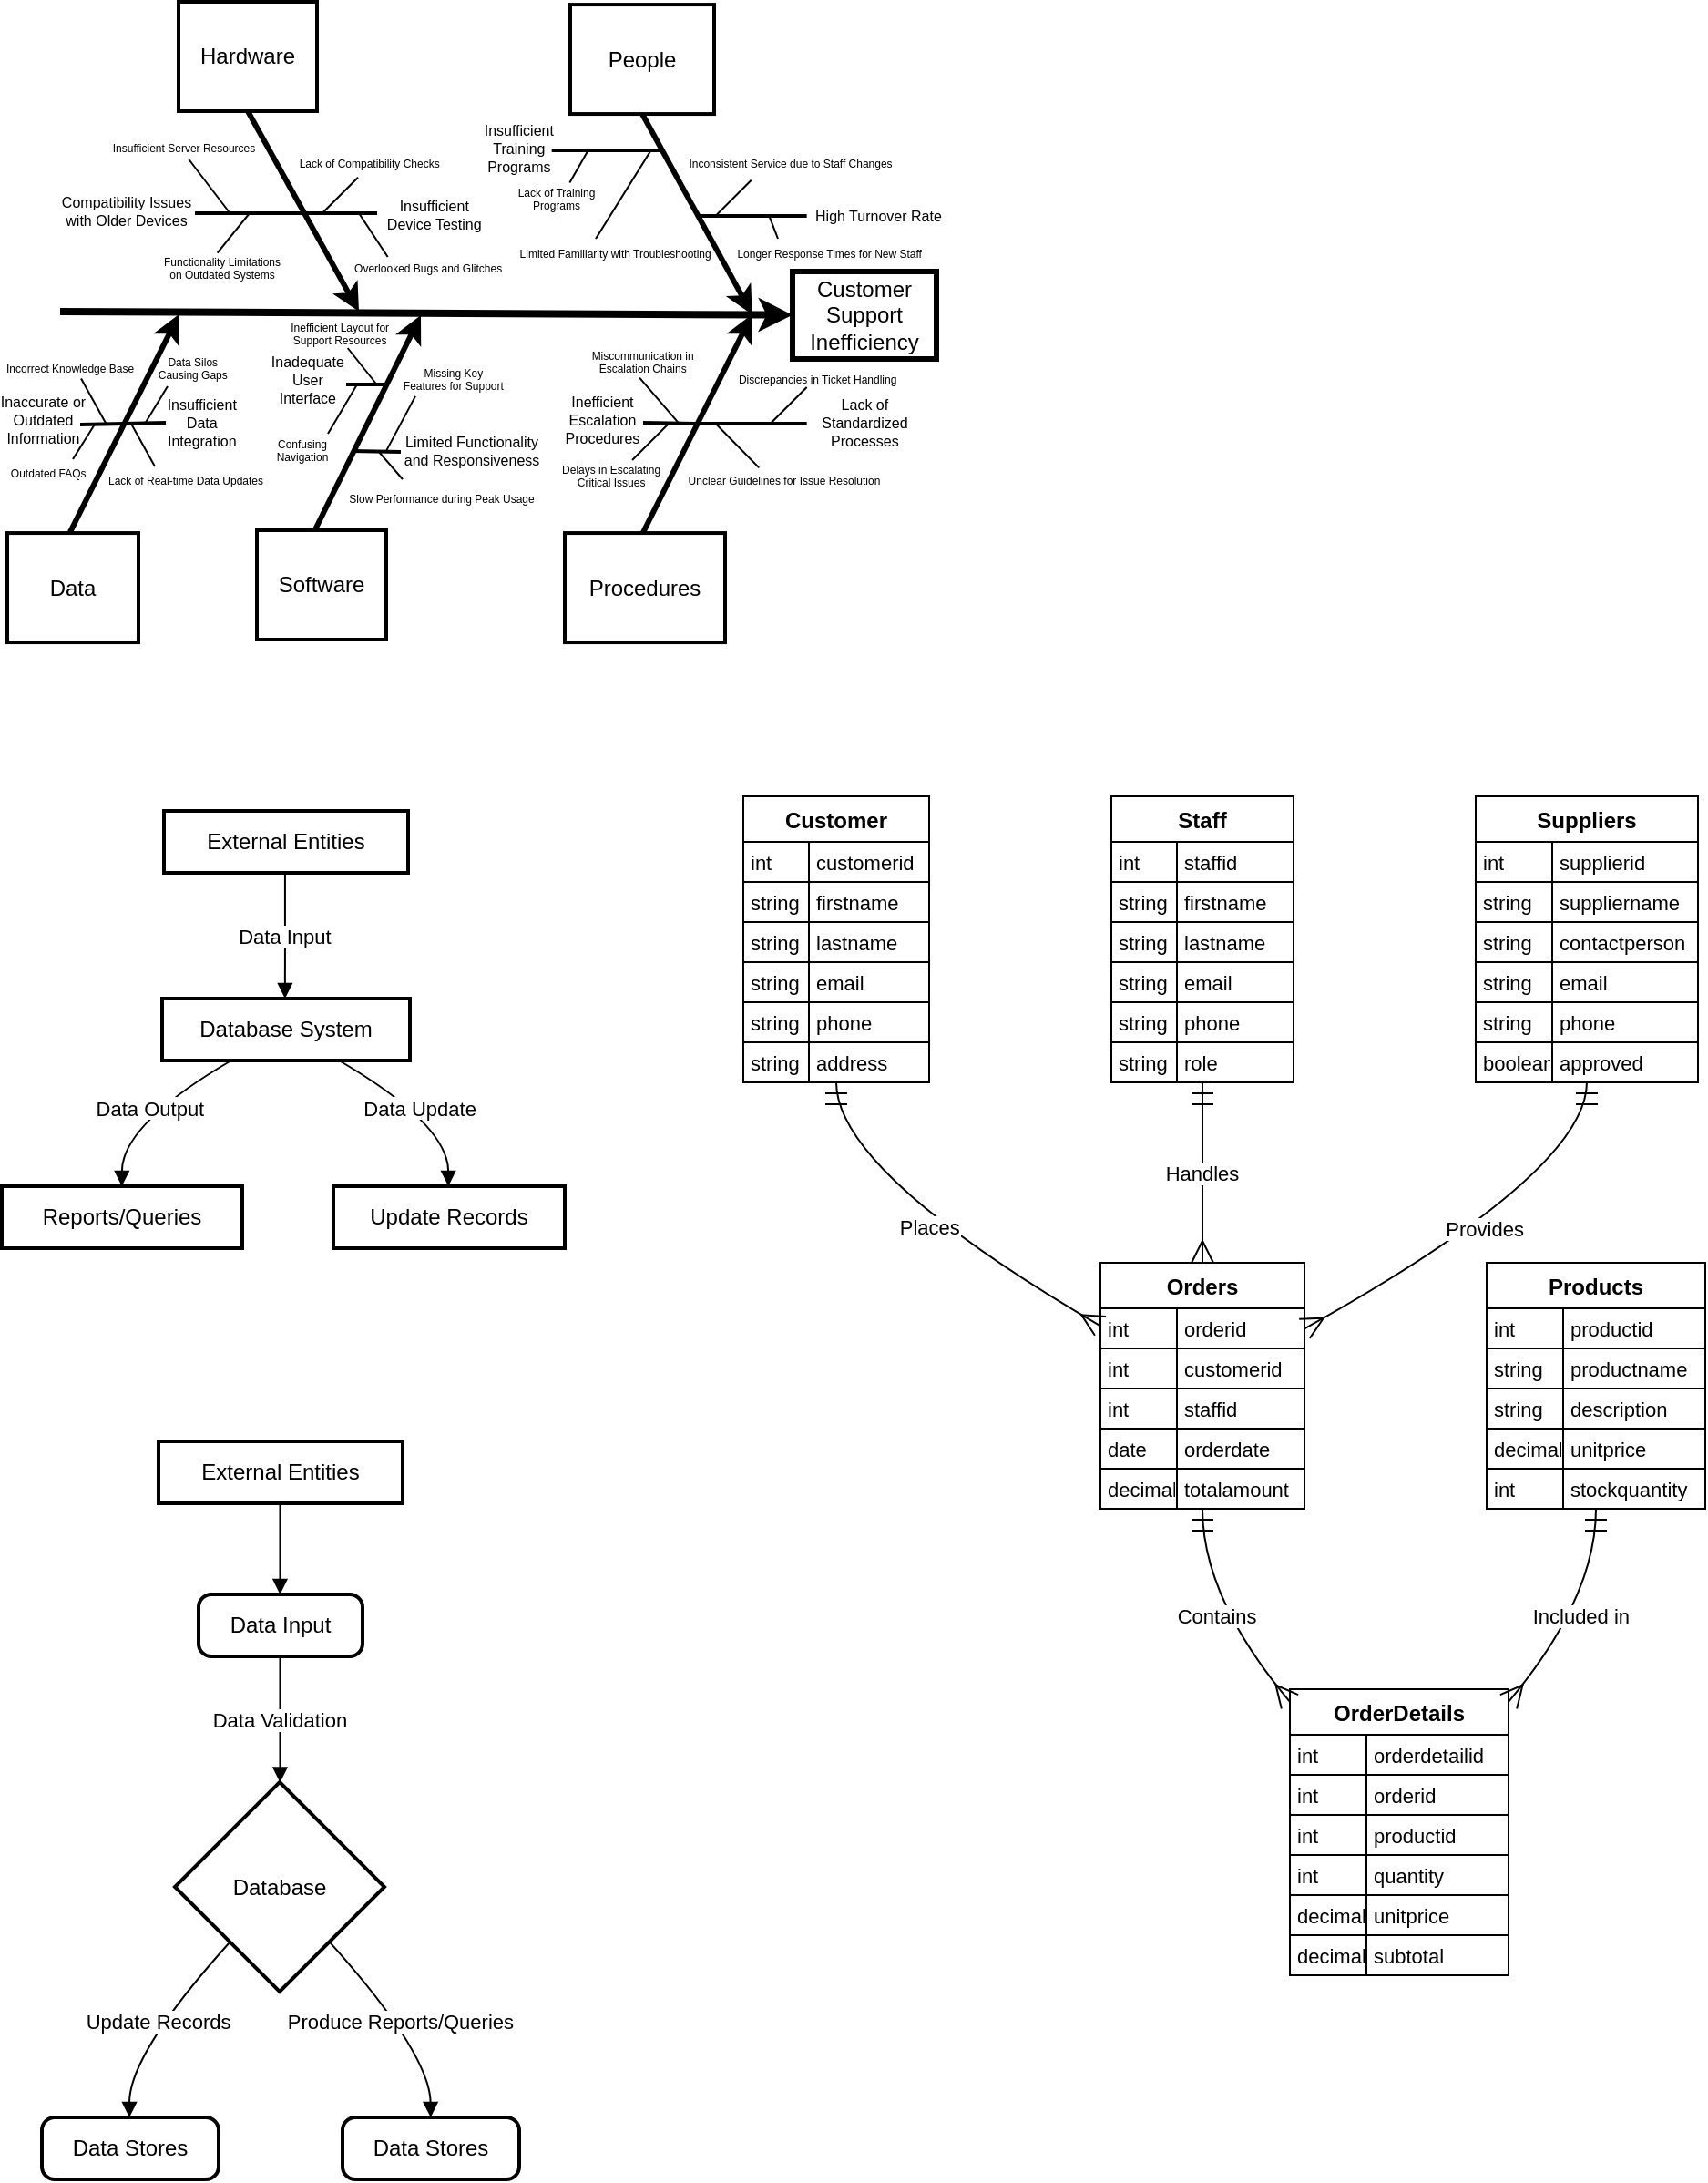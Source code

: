 <mxfile version="24.0.7" type="github">
  <diagram name="Page-1" id="4fc8d65c-f3f6-feb3-4d1c-02f59d9f9886">
    <mxGraphModel dx="787" dy="1031" grid="0" gridSize="10" guides="1" tooltips="1" connect="1" arrows="1" fold="1" page="0" pageScale="1" pageWidth="826" pageHeight="1169" background="none" math="0" shadow="0">
      <root>
        <mxCell id="0" />
        <mxCell id="1" parent="0" />
        <mxCell id="5" value="Data" style="whiteSpace=wrap;strokeWidth=2" parent="1" vertex="1">
          <mxGeometry x="187" y="401.53" width="72" height="60" as="geometry" />
        </mxCell>
        <mxCell id="8" value="Customer&#xa;Support&#xa;Inefficiency" style="whiteSpace=wrap;strokeWidth=3" parent="1" vertex="1">
          <mxGeometry x="618" y="258" width="79" height="48" as="geometry" />
        </mxCell>
        <mxCell id="9" value="" style="edgeStyle=none;strokeWidth=4" parent="1" target="8" edge="1">
          <mxGeometry width="100" height="100" relative="1" as="geometry">
            <mxPoint x="216" y="280" as="sourcePoint" />
            <mxPoint x="240" y="230" as="targetPoint" />
          </mxGeometry>
        </mxCell>
        <mxCell id="15" value="" style="edgeStyle=none;exitX=0.5;exitY=0;strokeWidth=3" parent="1" edge="1">
          <mxGeometry width="100" height="100" relative="1" as="geometry">
            <mxPoint x="221.228" y="401.53" as="sourcePoint" />
            <mxPoint x="281.228" y="281.53" as="targetPoint" />
          </mxGeometry>
        </mxCell>
        <mxCell id="26" value="" style="edgeStyle=none;endArrow=none;strokeWidth=2;" parent="1" edge="1">
          <mxGeometry width="100" height="100" relative="1" as="geometry">
            <mxPoint x="227" y="342" as="sourcePoint" />
            <mxPoint x="251.228" y="341.53" as="targetPoint" />
          </mxGeometry>
        </mxCell>
        <mxCell id="36" value="" style="edgeStyle=none;endArrow=none;strokeWidth=2;" parent="1" edge="1">
          <mxGeometry width="100" height="100" relative="1" as="geometry">
            <mxPoint x="251.228" y="341.53" as="sourcePoint" />
            <mxPoint x="274" y="341" as="targetPoint" />
          </mxGeometry>
        </mxCell>
        <mxCell id="48" value="" style="edgeStyle=none;endArrow=none;" parent="1" edge="1">
          <mxGeometry width="100" height="100" relative="1" as="geometry">
            <mxPoint x="263" y="340.76" as="sourcePoint" />
            <mxPoint x="275" y="321" as="targetPoint" />
          </mxGeometry>
        </mxCell>
        <mxCell id="49" value="" style="edgeStyle=none;endArrow=none;" parent="1" edge="1">
          <mxGeometry width="100" height="100" relative="1" as="geometry">
            <mxPoint x="254.998" y="341.53" as="sourcePoint" />
            <mxPoint x="268" y="365" as="targetPoint" />
          </mxGeometry>
        </mxCell>
        <mxCell id="50" value="" style="edgeStyle=none;endArrow=none;exitX=0.654;exitY=-0.039;exitDx=0;exitDy=0;exitPerimeter=0;" parent="1" edge="1">
          <mxGeometry width="100" height="100" relative="1" as="geometry">
            <mxPoint x="223.002" y="361.0" as="sourcePoint" />
            <mxPoint x="234.73" y="342.25" as="targetPoint" />
          </mxGeometry>
        </mxCell>
        <mxCell id="52" value="" style="edgeStyle=none;endArrow=none;exitX=0.581;exitY=0.971;exitDx=0;exitDy=0;exitPerimeter=0;" parent="1" source="125" edge="1">
          <mxGeometry width="100" height="100" relative="1" as="geometry">
            <mxPoint x="221.228" y="361.53" as="sourcePoint" />
            <mxPoint x="241.228" y="341.53" as="targetPoint" />
          </mxGeometry>
        </mxCell>
        <mxCell id="119" value="Inaccurate or&#xa;Outdated&#xa;Information" style="text;spacingTop=-5;fontSize=8;align=center;verticalAlign=middle;points=[]" parent="1" vertex="1">
          <mxGeometry x="188" y="332" width="37.46" height="20" as="geometry" />
        </mxCell>
        <mxCell id="125" value="Incorrect Knowledge Base" style="text;spacingTop=-5;fontSize=6;align=center;verticalAlign=middle;points=[]" parent="1" vertex="1">
          <mxGeometry x="184.77" y="311.53" width="73.54" height="5.42" as="geometry" />
        </mxCell>
        <mxCell id="128" value="Outdated FAQs" style="text;spacingTop=-5;fontSize=6;align=center;verticalAlign=middle;points=[]" parent="1" vertex="1">
          <mxGeometry x="188" y="361.53" width="43.23" height="20" as="geometry" />
        </mxCell>
        <mxCell id="134" value="Data Silos&#xa;Causing Gaps" style="text;spacingTop=-5;fontSize=6;align=center;verticalAlign=middle;points=[]" parent="1" vertex="1">
          <mxGeometry x="278" y="308.25" width="21.77" height="11.97" as="geometry" />
        </mxCell>
        <mxCell id="136" value="Lack of Real-time Data Updates" style="text;spacingTop=-5;fontSize=6;align=center;verticalAlign=middle;points=[]" parent="1" vertex="1">
          <mxGeometry x="250.0" y="366.67" width="70" height="17.5" as="geometry" />
        </mxCell>
        <mxCell id="143" value="Hardware" style="whiteSpace=wrap;strokeWidth=2" parent="1" vertex="1">
          <mxGeometry x="281" y="110" width="76" height="60" as="geometry" />
        </mxCell>
        <mxCell id="144" value="Software" style="whiteSpace=wrap;strokeWidth=2" parent="1" vertex="1">
          <mxGeometry x="324" y="400" width="71" height="60" as="geometry" />
        </mxCell>
        <mxCell id="145" value="" style="edgeStyle=none;exitX=0.5;exitY=1;strokeWidth=3" parent="1" source="143" edge="1">
          <mxGeometry width="100" height="100" relative="1" as="geometry">
            <mxPoint x="320" y="190.0" as="sourcePoint" />
            <mxPoint x="380" y="280.0" as="targetPoint" />
          </mxGeometry>
        </mxCell>
        <mxCell id="146" value="" style="edgeStyle=none;exitX=0.5;exitY=0;strokeWidth=3" parent="1" edge="1">
          <mxGeometry width="100" height="100" relative="1" as="geometry">
            <mxPoint x="355.83" y="400.0" as="sourcePoint" />
            <mxPoint x="414" y="282" as="targetPoint" />
          </mxGeometry>
        </mxCell>
        <mxCell id="148" value="" style="edgeStyle=none;endArrow=none;strokeWidth=2" parent="1" edge="1">
          <mxGeometry width="100" height="100" relative="1" as="geometry">
            <mxPoint x="290" y="226.0" as="sourcePoint" />
            <mxPoint x="350.0" y="226.0" as="targetPoint" />
          </mxGeometry>
        </mxCell>
        <mxCell id="151" value="" style="edgeStyle=none;endArrow=none;strokeWidth=2" parent="1" edge="1">
          <mxGeometry width="100" height="100" relative="1" as="geometry">
            <mxPoint x="350.0" y="226.0" as="sourcePoint" />
            <mxPoint x="390" y="226" as="targetPoint" />
          </mxGeometry>
        </mxCell>
        <mxCell id="153" value="" style="edgeStyle=none;endArrow=none;strokeWidth=2" parent="1" edge="1">
          <mxGeometry width="100" height="100" relative="1" as="geometry">
            <mxPoint x="373" y="320" as="sourcePoint" />
            <mxPoint x="395.83" y="320" as="targetPoint" />
          </mxGeometry>
        </mxCell>
        <mxCell id="157" value="" style="edgeStyle=none;endArrow=none;strokeWidth=2" parent="1" edge="1">
          <mxGeometry width="100" height="100" relative="1" as="geometry">
            <mxPoint x="376.0" y="356.53" as="sourcePoint" />
            <mxPoint x="403" y="357" as="targetPoint" />
          </mxGeometry>
        </mxCell>
        <mxCell id="163" value="" style="edgeStyle=none;endArrow=none;" parent="1" edge="1">
          <mxGeometry width="100" height="100" relative="1" as="geometry">
            <mxPoint x="359.518" y="226.37" as="sourcePoint" />
            <mxPoint x="379.518" y="206.37" as="targetPoint" />
          </mxGeometry>
        </mxCell>
        <mxCell id="164" value="" style="edgeStyle=none;endArrow=none;entryX=0.168;entryY=0.057;entryDx=0;entryDy=0;entryPerimeter=0;" parent="1" target="192" edge="1">
          <mxGeometry width="100" height="100" relative="1" as="geometry">
            <mxPoint x="380" y="226" as="sourcePoint" />
            <mxPoint x="409.518" y="206.37" as="targetPoint" />
          </mxGeometry>
        </mxCell>
        <mxCell id="165" value="" style="edgeStyle=none;endArrow=none;exitX=0.411;exitY=-0.056;exitDx=0;exitDy=0;exitPerimeter=0;" parent="1" source="185" edge="1">
          <mxGeometry width="100" height="100" relative="1" as="geometry">
            <mxPoint x="319.518" y="246.37" as="sourcePoint" />
            <mxPoint x="320" y="226" as="targetPoint" />
          </mxGeometry>
        </mxCell>
        <mxCell id="166" value="" style="edgeStyle=none;endArrow=none;" parent="1" source="182" edge="1">
          <mxGeometry width="100" height="100" relative="1" as="geometry">
            <mxPoint x="289.518" y="246.37" as="sourcePoint" />
            <mxPoint x="309.518" y="226.37" as="targetPoint" />
          </mxGeometry>
        </mxCell>
        <mxCell id="169" value="" style="edgeStyle=none;endArrow=none;" parent="1" edge="1">
          <mxGeometry width="100" height="100" relative="1" as="geometry">
            <mxPoint x="395" y="356.43" as="sourcePoint" />
            <mxPoint x="411" y="326.43" as="targetPoint" />
          </mxGeometry>
        </mxCell>
        <mxCell id="170" value="" style="edgeStyle=none;endArrow=none;" parent="1" edge="1">
          <mxGeometry width="100" height="100" relative="1" as="geometry">
            <mxPoint x="391" y="357" as="sourcePoint" />
            <mxPoint x="404" y="372" as="targetPoint" />
          </mxGeometry>
        </mxCell>
        <mxCell id="174" value="" style="edgeStyle=none;endArrow=none;" parent="1" edge="1">
          <mxGeometry width="100" height="100" relative="1" as="geometry">
            <mxPoint x="373.835" y="300" as="sourcePoint" />
            <mxPoint x="389.79" y="320" as="targetPoint" />
          </mxGeometry>
        </mxCell>
        <mxCell id="177" value="Compatibility Issues&#xa;with Older Devices" style="text;spacingTop=-5;fontSize=8;align=center;verticalAlign=middle;points=[]" parent="1" vertex="1">
          <mxGeometry x="215" y="215" width="75" height="25" as="geometry" />
        </mxCell>
        <mxCell id="179" value="Inadequate&#xa;User&#xa;Interface" style="text;spacingTop=-5;fontSize=8;align=center;verticalAlign=middle;points=[]" parent="1" vertex="1">
          <mxGeometry x="330" y="310.21" width="43.83" height="20" as="geometry" />
        </mxCell>
        <mxCell id="182" value="Insufficient Server Resources" style="text;spacingTop=-5;fontSize=6;align=center;verticalAlign=middle;points=[]" parent="1" vertex="1">
          <mxGeometry x="240" y="189.5" width="88" height="7" as="geometry" />
        </mxCell>
        <mxCell id="185" value="Functionality Limitations&#xa;on Outdated Systems" style="text;spacingTop=-5;fontSize=6;align=center;verticalAlign=middle;points=[]" parent="1" vertex="1">
          <mxGeometry x="289.996" y="248.888" width="30" height="20.0" as="geometry" />
        </mxCell>
        <mxCell id="186" value="Confusing&#xa;Navigation" style="text;spacingTop=-5;fontSize=6;align=center;verticalAlign=middle;points=[]" parent="1" vertex="1">
          <mxGeometry x="334" y="348.997" width="30" height="20.0" as="geometry" />
        </mxCell>
        <mxCell id="187" value="Inefficient Layout for&#xa;Support Resources" style="text;spacingTop=-5;fontSize=6;align=center;verticalAlign=middle;points=[]" parent="1" vertex="1">
          <mxGeometry x="354.58" y="289.86" width="30" height="10.14" as="geometry" />
        </mxCell>
        <mxCell id="191" value="Lack of Compatibility Checks" style="text;spacingTop=-5;fontSize=6;align=center;verticalAlign=middle;points=[]" parent="1" vertex="1">
          <mxGeometry x="370.838" y="191.529" width="30" height="20.0" as="geometry" />
        </mxCell>
        <mxCell id="192" value="Overlooked Bugs and Glitches" style="text;spacingTop=-5;fontSize=6;align=center;verticalAlign=middle;points=[]" parent="1" vertex="1">
          <mxGeometry x="384.58" y="248.89" width="67" height="20" as="geometry" />
        </mxCell>
        <mxCell id="194" value="Missing Key&#xa;Features for Support" style="text;spacingTop=-5;fontSize=6;align=center;verticalAlign=middle;points=[]" parent="1" vertex="1">
          <mxGeometry x="403" y="315.42" width="57.83" height="9.58" as="geometry" />
        </mxCell>
        <mxCell id="197" value="Slow Performance during Peak Usage" style="text;spacingTop=-5;fontSize=6;align=center;verticalAlign=middle;points=[]" parent="1" vertex="1">
          <mxGeometry x="398" y="374" width="55" height="22.58" as="geometry" />
        </mxCell>
        <mxCell id="199" value="Insufficient&#xa;Device Testing" style="text;spacingTop=-5;fontSize=8;align=center;verticalAlign=middle;points=[]" parent="1" vertex="1">
          <mxGeometry x="391.16" y="219.03" width="60.42" height="20.97" as="geometry" />
        </mxCell>
        <mxCell id="202" value="Limited Functionality&#xa;and Responsiveness" style="text;spacingTop=-5;fontSize=8;align=center;verticalAlign=middle;points=[]" parent="1" vertex="1">
          <mxGeometry x="427.003" y="348.992" width="30" height="20.0" as="geometry" />
        </mxCell>
        <mxCell id="204" value="People" style="whiteSpace=wrap;strokeWidth=2" parent="1" vertex="1">
          <mxGeometry x="496" y="111.53" width="79" height="60" as="geometry" />
        </mxCell>
        <mxCell id="205" value="Procedures" style="whiteSpace=wrap;strokeWidth=2" parent="1" vertex="1">
          <mxGeometry x="493" y="401.53" width="88" height="60" as="geometry" />
        </mxCell>
        <mxCell id="206" value="" style="edgeStyle=none;exitX=0.5;exitY=1;strokeWidth=3" parent="1" source="204" edge="1">
          <mxGeometry width="100" height="100" relative="1" as="geometry">
            <mxPoint x="535.833" y="191.528" as="sourcePoint" />
            <mxPoint x="595.833" y="281.528" as="targetPoint" />
          </mxGeometry>
        </mxCell>
        <mxCell id="207" value="" style="edgeStyle=none;exitX=0.5;exitY=0;strokeWidth=3" parent="1" edge="1">
          <mxGeometry width="100" height="100" relative="1" as="geometry">
            <mxPoint x="535.833" y="401.528" as="sourcePoint" />
            <mxPoint x="595.833" y="281.528" as="targetPoint" />
          </mxGeometry>
        </mxCell>
        <mxCell id="208" value="" style="edgeStyle=none;endArrow=none;strokeWidth=2" parent="1" edge="1">
          <mxGeometry width="100" height="100" relative="1" as="geometry">
            <mxPoint x="485.833" y="191.528" as="sourcePoint" />
            <mxPoint x="545.833" y="191.528" as="targetPoint" />
          </mxGeometry>
        </mxCell>
        <mxCell id="212" value="" style="edgeStyle=none;endArrow=none;strokeWidth=2" parent="1" edge="1">
          <mxGeometry width="100" height="100" relative="1" as="geometry">
            <mxPoint x="565.833" y="227.528" as="sourcePoint" />
            <mxPoint x="625.833" y="227.528" as="targetPoint" />
          </mxGeometry>
        </mxCell>
        <mxCell id="215" value="" style="edgeStyle=none;endArrow=none;strokeWidth=2" parent="1" edge="1">
          <mxGeometry width="100" height="100" relative="1" as="geometry">
            <mxPoint x="536" y="341" as="sourcePoint" />
            <mxPoint x="565.833" y="341.528" as="targetPoint" />
          </mxGeometry>
        </mxCell>
        <mxCell id="218" value="" style="edgeStyle=none;endArrow=none;strokeWidth=2" parent="1" edge="1">
          <mxGeometry width="100" height="100" relative="1" as="geometry">
            <mxPoint x="565.833" y="341.528" as="sourcePoint" />
            <mxPoint x="625.833" y="341.528" as="targetPoint" />
          </mxGeometry>
        </mxCell>
        <mxCell id="220" value="" style="edgeStyle=none;endArrow=none;" parent="1" edge="1">
          <mxGeometry width="100" height="100" relative="1" as="geometry">
            <mxPoint x="510" y="240" as="sourcePoint" />
            <mxPoint x="540" y="192" as="targetPoint" />
          </mxGeometry>
        </mxCell>
        <mxCell id="221" value="" style="edgeStyle=none;endArrow=none;exitX=0.614;exitY=-0.123;exitDx=0;exitDy=0;exitPerimeter=0;" parent="1" source="243" edge="1">
          <mxGeometry width="100" height="100" relative="1" as="geometry">
            <mxPoint x="490" y="210" as="sourcePoint" />
            <mxPoint x="505.833" y="191.528" as="targetPoint" />
          </mxGeometry>
        </mxCell>
        <mxCell id="224" value="" style="edgeStyle=none;endArrow=none;" parent="1" edge="1">
          <mxGeometry width="100" height="100" relative="1" as="geometry">
            <mxPoint x="575.351" y="227.897" as="sourcePoint" />
            <mxPoint x="595.351" y="207.897" as="targetPoint" />
          </mxGeometry>
        </mxCell>
        <mxCell id="225" value="" style="edgeStyle=none;endArrow=none;" parent="1" edge="1">
          <mxGeometry width="100" height="100" relative="1" as="geometry">
            <mxPoint x="605.351" y="227.897" as="sourcePoint" />
            <mxPoint x="610" y="240" as="targetPoint" />
          </mxGeometry>
        </mxCell>
        <mxCell id="230" value="" style="edgeStyle=none;endArrow=none;" parent="1" edge="1">
          <mxGeometry width="100" height="100" relative="1" as="geometry">
            <mxPoint x="605.833" y="341.528" as="sourcePoint" />
            <mxPoint x="625.833" y="321.528" as="targetPoint" />
          </mxGeometry>
        </mxCell>
        <mxCell id="231" value="" style="edgeStyle=none;endArrow=none;entryX=0.357;entryY=0.014;entryDx=0;entryDy=0;entryPerimeter=0;" parent="1" target="258" edge="1">
          <mxGeometry width="100" height="100" relative="1" as="geometry">
            <mxPoint x="575.833" y="341.528" as="sourcePoint" />
            <mxPoint x="590" y="360" as="targetPoint" />
          </mxGeometry>
        </mxCell>
        <mxCell id="233" value="" style="edgeStyle=none;endArrow=none;exitX=0.464;exitY=1.09;exitDx=0;exitDy=0;exitPerimeter=0;" parent="1" source="248" edge="1">
          <mxGeometry width="100" height="100" relative="1" as="geometry">
            <mxPoint x="535.833" y="361.528" as="sourcePoint" />
            <mxPoint x="555.833" y="341.528" as="targetPoint" />
          </mxGeometry>
        </mxCell>
        <mxCell id="234" value="" style="edgeStyle=none;endArrow=none;" parent="1" edge="1">
          <mxGeometry width="100" height="100" relative="1" as="geometry">
            <mxPoint x="530.003" y="361.528" as="sourcePoint" />
            <mxPoint x="550.003" y="341.528" as="targetPoint" />
          </mxGeometry>
        </mxCell>
        <mxCell id="237" value="Insufficient&#xa;Training&#xa;Programs" style="text;spacingTop=-5;fontSize=8;align=center;verticalAlign=middle;points=[]" parent="1" vertex="1">
          <mxGeometry x="450" y="174" width="35.83" height="38" as="geometry" />
        </mxCell>
        <mxCell id="241" value="Inefficient&#xa;Escalation&#xa;Procedures" style="text;spacingTop=-5;fontSize=8;align=center;verticalAlign=middle;points=[]" parent="1" vertex="1">
          <mxGeometry x="501" y="327.57" width="25.41" height="28.86" as="geometry" />
        </mxCell>
        <mxCell id="243" value="Lack of Training&#xa;Programs" style="text;spacingTop=-5;fontSize=6;align=center;verticalAlign=middle;points=[]" parent="1" vertex="1">
          <mxGeometry x="457" y="211.53" width="63" height="19" as="geometry" />
        </mxCell>
        <mxCell id="244" value="Limited Familiarity with Troubleshooting" style="text;spacingTop=-5;fontSize=6;align=center;verticalAlign=middle;points=[]" parent="1" vertex="1">
          <mxGeometry x="470.83" y="240.97" width="100" height="20" as="geometry" />
        </mxCell>
        <mxCell id="248" value="Miscommunication in&#xa;Escalation Chains" style="text;spacingTop=-5;fontSize=6;align=center;verticalAlign=middle;points=[]" parent="1" vertex="1">
          <mxGeometry x="510.83" y="305.42" width="50" height="10" as="geometry" />
        </mxCell>
        <mxCell id="249" value="Delays in Escalating&#xa;Critical Issues" style="text;spacingTop=-5;fontSize=6;align=center;verticalAlign=middle;points=[]" parent="1" vertex="1">
          <mxGeometry x="493" y="362.78" width="51.11" height="20" as="geometry" />
        </mxCell>
        <mxCell id="251" value="Inconsistent Service due to Staff Changes" style="text;spacingTop=-5;fontSize=6;align=center;verticalAlign=middle;points=[]" parent="1" vertex="1">
          <mxGeometry x="560" y="191.53" width="114" height="20" as="geometry" />
        </mxCell>
        <mxCell id="252" value="Longer Response Times for New Staff" style="text;spacingTop=-5;fontSize=6;align=center;verticalAlign=middle;points=[]" parent="1" vertex="1">
          <mxGeometry x="586.67" y="240.97" width="103.33" height="20" as="geometry" />
        </mxCell>
        <mxCell id="255" value="Discrepancies in Ticket Handling" style="text;spacingTop=-5;fontSize=6;align=center;verticalAlign=middle;points=[]" parent="1" vertex="1">
          <mxGeometry x="586.67" y="309.86" width="90.33" height="20" as="geometry" />
        </mxCell>
        <mxCell id="258" value="Unclear Guidelines for Issue Resolution" style="text;spacingTop=-5;fontSize=6;align=center;verticalAlign=middle;points=[]" parent="1" vertex="1">
          <mxGeometry x="565" y="365.42" width="97" height="20" as="geometry" />
        </mxCell>
        <mxCell id="263" value="Lack of&#xa;Standardized&#xa;Processes" style="text;spacingTop=-5;fontSize=8;align=center;verticalAlign=middle;points=[]" parent="1" vertex="1">
          <mxGeometry x="630.42" y="328.33" width="54.58" height="30.14" as="geometry" />
        </mxCell>
        <mxCell id="CZlwH5WUpdTdyu7_PjM4-264" value="High Turnover Rate" style="text;spacingTop=-5;fontSize=8;align=center;verticalAlign=middle;points=[]" parent="1" vertex="1">
          <mxGeometry x="630.42" y="220" width="69.58" height="20" as="geometry" />
        </mxCell>
        <mxCell id="av0-iAl7pBz-ef9YuzW3-263" value="" style="edgeStyle=none;endArrow=none;" parent="1" edge="1">
          <mxGeometry width="100" height="100" relative="1" as="geometry">
            <mxPoint x="363" y="347" as="sourcePoint" />
            <mxPoint x="379" y="320" as="targetPoint" />
          </mxGeometry>
        </mxCell>
        <mxCell id="2NPFegpK8UYOzbiiOl9I-267" value="Insufficient&#xa;Data&#xa;Integration" style="text;spacingTop=-5;fontSize=8;align=center;verticalAlign=middle;points=[]" vertex="1" parent="1">
          <mxGeometry x="275" y="328.9" width="37.77" height="29" as="geometry" />
        </mxCell>
        <mxCell id="2NPFegpK8UYOzbiiOl9I-268" value="External Entities" style="whiteSpace=wrap;strokeWidth=2;" vertex="1" parent="1">
          <mxGeometry x="273" y="554" width="134" height="34" as="geometry" />
        </mxCell>
        <mxCell id="2NPFegpK8UYOzbiiOl9I-269" value="Database System" style="whiteSpace=wrap;strokeWidth=2;" vertex="1" parent="1">
          <mxGeometry x="272" y="657" width="136" height="34" as="geometry" />
        </mxCell>
        <mxCell id="2NPFegpK8UYOzbiiOl9I-270" value="Reports/Queries" style="whiteSpace=wrap;strokeWidth=2;" vertex="1" parent="1">
          <mxGeometry x="184" y="760" width="132" height="34" as="geometry" />
        </mxCell>
        <mxCell id="2NPFegpK8UYOzbiiOl9I-271" value="Update Records" style="whiteSpace=wrap;strokeWidth=2;" vertex="1" parent="1">
          <mxGeometry x="366" y="760" width="127" height="34" as="geometry" />
        </mxCell>
        <mxCell id="2NPFegpK8UYOzbiiOl9I-272" value="Data Input" style="curved=1;startArrow=none;endArrow=block;exitX=0.496;exitY=1;entryX=0.496;entryY=0;rounded=0;" edge="1" parent="1" source="2NPFegpK8UYOzbiiOl9I-268" target="2NPFegpK8UYOzbiiOl9I-269">
          <mxGeometry relative="1" as="geometry">
            <Array as="points" />
          </mxGeometry>
        </mxCell>
        <mxCell id="2NPFegpK8UYOzbiiOl9I-273" value="Data Output" style="curved=1;startArrow=none;endArrow=block;exitX=0.279;exitY=1;entryX=0.499;entryY=0;rounded=0;" edge="1" parent="1" source="2NPFegpK8UYOzbiiOl9I-269" target="2NPFegpK8UYOzbiiOl9I-270">
          <mxGeometry relative="1" as="geometry">
            <Array as="points">
              <mxPoint x="250" y="726" />
            </Array>
          </mxGeometry>
        </mxCell>
        <mxCell id="2NPFegpK8UYOzbiiOl9I-274" value="Data Update" style="curved=1;startArrow=none;endArrow=block;exitX=0.714;exitY=1;entryX=0.497;entryY=0;rounded=0;" edge="1" parent="1" source="2NPFegpK8UYOzbiiOl9I-269" target="2NPFegpK8UYOzbiiOl9I-271">
          <mxGeometry relative="1" as="geometry">
            <Array as="points">
              <mxPoint x="429" y="726" />
            </Array>
          </mxGeometry>
        </mxCell>
        <mxCell id="2NPFegpK8UYOzbiiOl9I-275" value="External Entities" style="whiteSpace=wrap;strokeWidth=2;" vertex="1" parent="1">
          <mxGeometry x="270" y="900" width="134" height="34" as="geometry" />
        </mxCell>
        <mxCell id="2NPFegpK8UYOzbiiOl9I-276" value="Data Input" style="rounded=1;absoluteArcSize=1;arcSize=14;whiteSpace=wrap;strokeWidth=2;" vertex="1" parent="1">
          <mxGeometry x="292" y="984" width="90" height="34" as="geometry" />
        </mxCell>
        <mxCell id="2NPFegpK8UYOzbiiOl9I-277" value="Database" style="rhombus;strokeWidth=2;whiteSpace=wrap;" vertex="1" parent="1">
          <mxGeometry x="279" y="1087" width="115" height="115" as="geometry" />
        </mxCell>
        <mxCell id="2NPFegpK8UYOzbiiOl9I-278" value="Data Stores" style="rounded=1;absoluteArcSize=1;arcSize=14;whiteSpace=wrap;strokeWidth=2;" vertex="1" parent="1">
          <mxGeometry x="206" y="1271" width="97" height="34" as="geometry" />
        </mxCell>
        <mxCell id="2NPFegpK8UYOzbiiOl9I-279" value="Data Stores" style="rounded=1;absoluteArcSize=1;arcSize=14;whiteSpace=wrap;strokeWidth=2;" vertex="1" parent="1">
          <mxGeometry x="371" y="1271" width="97" height="34" as="geometry" />
        </mxCell>
        <mxCell id="2NPFegpK8UYOzbiiOl9I-280" value="" style="curved=1;startArrow=none;endArrow=block;exitX=0.498;exitY=1;entryX=0.497;entryY=0;rounded=0;" edge="1" parent="1" source="2NPFegpK8UYOzbiiOl9I-275" target="2NPFegpK8UYOzbiiOl9I-276">
          <mxGeometry relative="1" as="geometry">
            <Array as="points" />
          </mxGeometry>
        </mxCell>
        <mxCell id="2NPFegpK8UYOzbiiOl9I-281" value="Data Validation" style="curved=1;startArrow=none;endArrow=block;exitX=0.497;exitY=1;entryX=0.502;entryY=0;rounded=0;" edge="1" parent="1" source="2NPFegpK8UYOzbiiOl9I-276" target="2NPFegpK8UYOzbiiOl9I-277">
          <mxGeometry relative="1" as="geometry">
            <Array as="points" />
          </mxGeometry>
        </mxCell>
        <mxCell id="2NPFegpK8UYOzbiiOl9I-282" value="Update Records" style="curved=1;startArrow=none;endArrow=block;exitX=0.053;exitY=0.996;entryX=0.495;entryY=-0.015;rounded=0;" edge="1" parent="1" source="2NPFegpK8UYOzbiiOl9I-277" target="2NPFegpK8UYOzbiiOl9I-278">
          <mxGeometry relative="1" as="geometry">
            <Array as="points">
              <mxPoint x="254" y="1236" />
            </Array>
          </mxGeometry>
        </mxCell>
        <mxCell id="2NPFegpK8UYOzbiiOl9I-283" value="Produce Reports/Queries" style="curved=1;startArrow=none;endArrow=block;exitX=0.95;exitY=0.996;entryX=0.499;entryY=-0.015;rounded=0;" edge="1" parent="1" source="2NPFegpK8UYOzbiiOl9I-277" target="2NPFegpK8UYOzbiiOl9I-279">
          <mxGeometry relative="1" as="geometry">
            <Array as="points">
              <mxPoint x="419" y="1236" />
            </Array>
          </mxGeometry>
        </mxCell>
        <mxCell id="2NPFegpK8UYOzbiiOl9I-284" value="Customer" style="shape=table;startSize=25;container=1;collapsible=0;childLayout=tableLayout;fixedRows=1;rowLines=1;fontStyle=1;align=center;resizeLast=1;" vertex="1" parent="1">
          <mxGeometry x="591" y="546" width="102" height="157" as="geometry" />
        </mxCell>
        <mxCell id="2NPFegpK8UYOzbiiOl9I-285" style="shape=tableRow;horizontal=0;startSize=0;swimlaneHead=0;swimlaneBody=0;fillColor=none;collapsible=0;dropTarget=0;points=[[0,0.5],[1,0.5]];portConstraint=eastwest;top=0;left=0;right=0;bottom=0;" vertex="1" parent="2NPFegpK8UYOzbiiOl9I-284">
          <mxGeometry y="25" width="102" height="22" as="geometry" />
        </mxCell>
        <mxCell id="2NPFegpK8UYOzbiiOl9I-286" value="int" style="shape=partialRectangle;connectable=0;fillColor=none;top=0;left=0;bottom=0;right=0;align=left;spacingLeft=2;overflow=hidden;fontSize=11;" vertex="1" parent="2NPFegpK8UYOzbiiOl9I-285">
          <mxGeometry width="36" height="22" as="geometry">
            <mxRectangle width="36" height="22" as="alternateBounds" />
          </mxGeometry>
        </mxCell>
        <mxCell id="2NPFegpK8UYOzbiiOl9I-287" value="customerid" style="shape=partialRectangle;connectable=0;fillColor=none;top=0;left=0;bottom=0;right=0;align=left;spacingLeft=2;overflow=hidden;fontSize=11;" vertex="1" parent="2NPFegpK8UYOzbiiOl9I-285">
          <mxGeometry x="36" width="66" height="22" as="geometry">
            <mxRectangle width="66" height="22" as="alternateBounds" />
          </mxGeometry>
        </mxCell>
        <mxCell id="2NPFegpK8UYOzbiiOl9I-288" style="shape=tableRow;horizontal=0;startSize=0;swimlaneHead=0;swimlaneBody=0;fillColor=none;collapsible=0;dropTarget=0;points=[[0,0.5],[1,0.5]];portConstraint=eastwest;top=0;left=0;right=0;bottom=0;" vertex="1" parent="2NPFegpK8UYOzbiiOl9I-284">
          <mxGeometry y="47" width="102" height="22" as="geometry" />
        </mxCell>
        <mxCell id="2NPFegpK8UYOzbiiOl9I-289" value="string" style="shape=partialRectangle;connectable=0;fillColor=none;top=0;left=0;bottom=0;right=0;align=left;spacingLeft=2;overflow=hidden;fontSize=11;" vertex="1" parent="2NPFegpK8UYOzbiiOl9I-288">
          <mxGeometry width="36" height="22" as="geometry">
            <mxRectangle width="36" height="22" as="alternateBounds" />
          </mxGeometry>
        </mxCell>
        <mxCell id="2NPFegpK8UYOzbiiOl9I-290" value="firstname" style="shape=partialRectangle;connectable=0;fillColor=none;top=0;left=0;bottom=0;right=0;align=left;spacingLeft=2;overflow=hidden;fontSize=11;" vertex="1" parent="2NPFegpK8UYOzbiiOl9I-288">
          <mxGeometry x="36" width="66" height="22" as="geometry">
            <mxRectangle width="66" height="22" as="alternateBounds" />
          </mxGeometry>
        </mxCell>
        <mxCell id="2NPFegpK8UYOzbiiOl9I-291" style="shape=tableRow;horizontal=0;startSize=0;swimlaneHead=0;swimlaneBody=0;fillColor=none;collapsible=0;dropTarget=0;points=[[0,0.5],[1,0.5]];portConstraint=eastwest;top=0;left=0;right=0;bottom=0;" vertex="1" parent="2NPFegpK8UYOzbiiOl9I-284">
          <mxGeometry y="69" width="102" height="22" as="geometry" />
        </mxCell>
        <mxCell id="2NPFegpK8UYOzbiiOl9I-292" value="string" style="shape=partialRectangle;connectable=0;fillColor=none;top=0;left=0;bottom=0;right=0;align=left;spacingLeft=2;overflow=hidden;fontSize=11;" vertex="1" parent="2NPFegpK8UYOzbiiOl9I-291">
          <mxGeometry width="36" height="22" as="geometry">
            <mxRectangle width="36" height="22" as="alternateBounds" />
          </mxGeometry>
        </mxCell>
        <mxCell id="2NPFegpK8UYOzbiiOl9I-293" value="lastname" style="shape=partialRectangle;connectable=0;fillColor=none;top=0;left=0;bottom=0;right=0;align=left;spacingLeft=2;overflow=hidden;fontSize=11;" vertex="1" parent="2NPFegpK8UYOzbiiOl9I-291">
          <mxGeometry x="36" width="66" height="22" as="geometry">
            <mxRectangle width="66" height="22" as="alternateBounds" />
          </mxGeometry>
        </mxCell>
        <mxCell id="2NPFegpK8UYOzbiiOl9I-294" style="shape=tableRow;horizontal=0;startSize=0;swimlaneHead=0;swimlaneBody=0;fillColor=none;collapsible=0;dropTarget=0;points=[[0,0.5],[1,0.5]];portConstraint=eastwest;top=0;left=0;right=0;bottom=0;" vertex="1" parent="2NPFegpK8UYOzbiiOl9I-284">
          <mxGeometry y="91" width="102" height="22" as="geometry" />
        </mxCell>
        <mxCell id="2NPFegpK8UYOzbiiOl9I-295" value="string" style="shape=partialRectangle;connectable=0;fillColor=none;top=0;left=0;bottom=0;right=0;align=left;spacingLeft=2;overflow=hidden;fontSize=11;" vertex="1" parent="2NPFegpK8UYOzbiiOl9I-294">
          <mxGeometry width="36" height="22" as="geometry">
            <mxRectangle width="36" height="22" as="alternateBounds" />
          </mxGeometry>
        </mxCell>
        <mxCell id="2NPFegpK8UYOzbiiOl9I-296" value="email" style="shape=partialRectangle;connectable=0;fillColor=none;top=0;left=0;bottom=0;right=0;align=left;spacingLeft=2;overflow=hidden;fontSize=11;" vertex="1" parent="2NPFegpK8UYOzbiiOl9I-294">
          <mxGeometry x="36" width="66" height="22" as="geometry">
            <mxRectangle width="66" height="22" as="alternateBounds" />
          </mxGeometry>
        </mxCell>
        <mxCell id="2NPFegpK8UYOzbiiOl9I-297" style="shape=tableRow;horizontal=0;startSize=0;swimlaneHead=0;swimlaneBody=0;fillColor=none;collapsible=0;dropTarget=0;points=[[0,0.5],[1,0.5]];portConstraint=eastwest;top=0;left=0;right=0;bottom=0;" vertex="1" parent="2NPFegpK8UYOzbiiOl9I-284">
          <mxGeometry y="113" width="102" height="22" as="geometry" />
        </mxCell>
        <mxCell id="2NPFegpK8UYOzbiiOl9I-298" value="string" style="shape=partialRectangle;connectable=0;fillColor=none;top=0;left=0;bottom=0;right=0;align=left;spacingLeft=2;overflow=hidden;fontSize=11;" vertex="1" parent="2NPFegpK8UYOzbiiOl9I-297">
          <mxGeometry width="36" height="22" as="geometry">
            <mxRectangle width="36" height="22" as="alternateBounds" />
          </mxGeometry>
        </mxCell>
        <mxCell id="2NPFegpK8UYOzbiiOl9I-299" value="phone" style="shape=partialRectangle;connectable=0;fillColor=none;top=0;left=0;bottom=0;right=0;align=left;spacingLeft=2;overflow=hidden;fontSize=11;" vertex="1" parent="2NPFegpK8UYOzbiiOl9I-297">
          <mxGeometry x="36" width="66" height="22" as="geometry">
            <mxRectangle width="66" height="22" as="alternateBounds" />
          </mxGeometry>
        </mxCell>
        <mxCell id="2NPFegpK8UYOzbiiOl9I-300" style="shape=tableRow;horizontal=0;startSize=0;swimlaneHead=0;swimlaneBody=0;fillColor=none;collapsible=0;dropTarget=0;points=[[0,0.5],[1,0.5]];portConstraint=eastwest;top=0;left=0;right=0;bottom=0;" vertex="1" parent="2NPFegpK8UYOzbiiOl9I-284">
          <mxGeometry y="135" width="102" height="22" as="geometry" />
        </mxCell>
        <mxCell id="2NPFegpK8UYOzbiiOl9I-301" value="string" style="shape=partialRectangle;connectable=0;fillColor=none;top=0;left=0;bottom=0;right=0;align=left;spacingLeft=2;overflow=hidden;fontSize=11;" vertex="1" parent="2NPFegpK8UYOzbiiOl9I-300">
          <mxGeometry width="36" height="22" as="geometry">
            <mxRectangle width="36" height="22" as="alternateBounds" />
          </mxGeometry>
        </mxCell>
        <mxCell id="2NPFegpK8UYOzbiiOl9I-302" value="address" style="shape=partialRectangle;connectable=0;fillColor=none;top=0;left=0;bottom=0;right=0;align=left;spacingLeft=2;overflow=hidden;fontSize=11;" vertex="1" parent="2NPFegpK8UYOzbiiOl9I-300">
          <mxGeometry x="36" width="66" height="22" as="geometry">
            <mxRectangle width="66" height="22" as="alternateBounds" />
          </mxGeometry>
        </mxCell>
        <mxCell id="2NPFegpK8UYOzbiiOl9I-303" value="Staff" style="shape=table;startSize=25;container=1;collapsible=0;childLayout=tableLayout;fixedRows=1;rowLines=1;fontStyle=1;align=center;resizeLast=1;" vertex="1" parent="1">
          <mxGeometry x="793" y="546" width="100" height="157" as="geometry" />
        </mxCell>
        <mxCell id="2NPFegpK8UYOzbiiOl9I-304" style="shape=tableRow;horizontal=0;startSize=0;swimlaneHead=0;swimlaneBody=0;fillColor=none;collapsible=0;dropTarget=0;points=[[0,0.5],[1,0.5]];portConstraint=eastwest;top=0;left=0;right=0;bottom=0;" vertex="1" parent="2NPFegpK8UYOzbiiOl9I-303">
          <mxGeometry y="25" width="100" height="22" as="geometry" />
        </mxCell>
        <mxCell id="2NPFegpK8UYOzbiiOl9I-305" value="int" style="shape=partialRectangle;connectable=0;fillColor=none;top=0;left=0;bottom=0;right=0;align=left;spacingLeft=2;overflow=hidden;fontSize=11;" vertex="1" parent="2NPFegpK8UYOzbiiOl9I-304">
          <mxGeometry width="36" height="22" as="geometry">
            <mxRectangle width="36" height="22" as="alternateBounds" />
          </mxGeometry>
        </mxCell>
        <mxCell id="2NPFegpK8UYOzbiiOl9I-306" value="staffid" style="shape=partialRectangle;connectable=0;fillColor=none;top=0;left=0;bottom=0;right=0;align=left;spacingLeft=2;overflow=hidden;fontSize=11;" vertex="1" parent="2NPFegpK8UYOzbiiOl9I-304">
          <mxGeometry x="36" width="64" height="22" as="geometry">
            <mxRectangle width="64" height="22" as="alternateBounds" />
          </mxGeometry>
        </mxCell>
        <mxCell id="2NPFegpK8UYOzbiiOl9I-307" style="shape=tableRow;horizontal=0;startSize=0;swimlaneHead=0;swimlaneBody=0;fillColor=none;collapsible=0;dropTarget=0;points=[[0,0.5],[1,0.5]];portConstraint=eastwest;top=0;left=0;right=0;bottom=0;" vertex="1" parent="2NPFegpK8UYOzbiiOl9I-303">
          <mxGeometry y="47" width="100" height="22" as="geometry" />
        </mxCell>
        <mxCell id="2NPFegpK8UYOzbiiOl9I-308" value="string" style="shape=partialRectangle;connectable=0;fillColor=none;top=0;left=0;bottom=0;right=0;align=left;spacingLeft=2;overflow=hidden;fontSize=11;" vertex="1" parent="2NPFegpK8UYOzbiiOl9I-307">
          <mxGeometry width="36" height="22" as="geometry">
            <mxRectangle width="36" height="22" as="alternateBounds" />
          </mxGeometry>
        </mxCell>
        <mxCell id="2NPFegpK8UYOzbiiOl9I-309" value="firstname" style="shape=partialRectangle;connectable=0;fillColor=none;top=0;left=0;bottom=0;right=0;align=left;spacingLeft=2;overflow=hidden;fontSize=11;" vertex="1" parent="2NPFegpK8UYOzbiiOl9I-307">
          <mxGeometry x="36" width="64" height="22" as="geometry">
            <mxRectangle width="64" height="22" as="alternateBounds" />
          </mxGeometry>
        </mxCell>
        <mxCell id="2NPFegpK8UYOzbiiOl9I-310" style="shape=tableRow;horizontal=0;startSize=0;swimlaneHead=0;swimlaneBody=0;fillColor=none;collapsible=0;dropTarget=0;points=[[0,0.5],[1,0.5]];portConstraint=eastwest;top=0;left=0;right=0;bottom=0;" vertex="1" parent="2NPFegpK8UYOzbiiOl9I-303">
          <mxGeometry y="69" width="100" height="22" as="geometry" />
        </mxCell>
        <mxCell id="2NPFegpK8UYOzbiiOl9I-311" value="string" style="shape=partialRectangle;connectable=0;fillColor=none;top=0;left=0;bottom=0;right=0;align=left;spacingLeft=2;overflow=hidden;fontSize=11;" vertex="1" parent="2NPFegpK8UYOzbiiOl9I-310">
          <mxGeometry width="36" height="22" as="geometry">
            <mxRectangle width="36" height="22" as="alternateBounds" />
          </mxGeometry>
        </mxCell>
        <mxCell id="2NPFegpK8UYOzbiiOl9I-312" value="lastname" style="shape=partialRectangle;connectable=0;fillColor=none;top=0;left=0;bottom=0;right=0;align=left;spacingLeft=2;overflow=hidden;fontSize=11;" vertex="1" parent="2NPFegpK8UYOzbiiOl9I-310">
          <mxGeometry x="36" width="64" height="22" as="geometry">
            <mxRectangle width="64" height="22" as="alternateBounds" />
          </mxGeometry>
        </mxCell>
        <mxCell id="2NPFegpK8UYOzbiiOl9I-313" style="shape=tableRow;horizontal=0;startSize=0;swimlaneHead=0;swimlaneBody=0;fillColor=none;collapsible=0;dropTarget=0;points=[[0,0.5],[1,0.5]];portConstraint=eastwest;top=0;left=0;right=0;bottom=0;" vertex="1" parent="2NPFegpK8UYOzbiiOl9I-303">
          <mxGeometry y="91" width="100" height="22" as="geometry" />
        </mxCell>
        <mxCell id="2NPFegpK8UYOzbiiOl9I-314" value="string" style="shape=partialRectangle;connectable=0;fillColor=none;top=0;left=0;bottom=0;right=0;align=left;spacingLeft=2;overflow=hidden;fontSize=11;" vertex="1" parent="2NPFegpK8UYOzbiiOl9I-313">
          <mxGeometry width="36" height="22" as="geometry">
            <mxRectangle width="36" height="22" as="alternateBounds" />
          </mxGeometry>
        </mxCell>
        <mxCell id="2NPFegpK8UYOzbiiOl9I-315" value="email" style="shape=partialRectangle;connectable=0;fillColor=none;top=0;left=0;bottom=0;right=0;align=left;spacingLeft=2;overflow=hidden;fontSize=11;" vertex="1" parent="2NPFegpK8UYOzbiiOl9I-313">
          <mxGeometry x="36" width="64" height="22" as="geometry">
            <mxRectangle width="64" height="22" as="alternateBounds" />
          </mxGeometry>
        </mxCell>
        <mxCell id="2NPFegpK8UYOzbiiOl9I-316" style="shape=tableRow;horizontal=0;startSize=0;swimlaneHead=0;swimlaneBody=0;fillColor=none;collapsible=0;dropTarget=0;points=[[0,0.5],[1,0.5]];portConstraint=eastwest;top=0;left=0;right=0;bottom=0;" vertex="1" parent="2NPFegpK8UYOzbiiOl9I-303">
          <mxGeometry y="113" width="100" height="22" as="geometry" />
        </mxCell>
        <mxCell id="2NPFegpK8UYOzbiiOl9I-317" value="string" style="shape=partialRectangle;connectable=0;fillColor=none;top=0;left=0;bottom=0;right=0;align=left;spacingLeft=2;overflow=hidden;fontSize=11;" vertex="1" parent="2NPFegpK8UYOzbiiOl9I-316">
          <mxGeometry width="36" height="22" as="geometry">
            <mxRectangle width="36" height="22" as="alternateBounds" />
          </mxGeometry>
        </mxCell>
        <mxCell id="2NPFegpK8UYOzbiiOl9I-318" value="phone" style="shape=partialRectangle;connectable=0;fillColor=none;top=0;left=0;bottom=0;right=0;align=left;spacingLeft=2;overflow=hidden;fontSize=11;" vertex="1" parent="2NPFegpK8UYOzbiiOl9I-316">
          <mxGeometry x="36" width="64" height="22" as="geometry">
            <mxRectangle width="64" height="22" as="alternateBounds" />
          </mxGeometry>
        </mxCell>
        <mxCell id="2NPFegpK8UYOzbiiOl9I-319" style="shape=tableRow;horizontal=0;startSize=0;swimlaneHead=0;swimlaneBody=0;fillColor=none;collapsible=0;dropTarget=0;points=[[0,0.5],[1,0.5]];portConstraint=eastwest;top=0;left=0;right=0;bottom=0;" vertex="1" parent="2NPFegpK8UYOzbiiOl9I-303">
          <mxGeometry y="135" width="100" height="22" as="geometry" />
        </mxCell>
        <mxCell id="2NPFegpK8UYOzbiiOl9I-320" value="string" style="shape=partialRectangle;connectable=0;fillColor=none;top=0;left=0;bottom=0;right=0;align=left;spacingLeft=2;overflow=hidden;fontSize=11;" vertex="1" parent="2NPFegpK8UYOzbiiOl9I-319">
          <mxGeometry width="36" height="22" as="geometry">
            <mxRectangle width="36" height="22" as="alternateBounds" />
          </mxGeometry>
        </mxCell>
        <mxCell id="2NPFegpK8UYOzbiiOl9I-321" value="role" style="shape=partialRectangle;connectable=0;fillColor=none;top=0;left=0;bottom=0;right=0;align=left;spacingLeft=2;overflow=hidden;fontSize=11;" vertex="1" parent="2NPFegpK8UYOzbiiOl9I-319">
          <mxGeometry x="36" width="64" height="22" as="geometry">
            <mxRectangle width="64" height="22" as="alternateBounds" />
          </mxGeometry>
        </mxCell>
        <mxCell id="2NPFegpK8UYOzbiiOl9I-322" value="Products" style="shape=table;startSize=25;container=1;collapsible=0;childLayout=tableLayout;fixedRows=1;rowLines=1;fontStyle=1;align=center;resizeLast=1;" vertex="1" parent="1">
          <mxGeometry x="999" y="802" width="120" height="135" as="geometry" />
        </mxCell>
        <mxCell id="2NPFegpK8UYOzbiiOl9I-323" style="shape=tableRow;horizontal=0;startSize=0;swimlaneHead=0;swimlaneBody=0;fillColor=none;collapsible=0;dropTarget=0;points=[[0,0.5],[1,0.5]];portConstraint=eastwest;top=0;left=0;right=0;bottom=0;" vertex="1" parent="2NPFegpK8UYOzbiiOl9I-322">
          <mxGeometry y="25" width="120" height="22" as="geometry" />
        </mxCell>
        <mxCell id="2NPFegpK8UYOzbiiOl9I-324" value="int" style="shape=partialRectangle;connectable=0;fillColor=none;top=0;left=0;bottom=0;right=0;align=left;spacingLeft=2;overflow=hidden;fontSize=11;" vertex="1" parent="2NPFegpK8UYOzbiiOl9I-323">
          <mxGeometry width="42" height="22" as="geometry">
            <mxRectangle width="42" height="22" as="alternateBounds" />
          </mxGeometry>
        </mxCell>
        <mxCell id="2NPFegpK8UYOzbiiOl9I-325" value="productid" style="shape=partialRectangle;connectable=0;fillColor=none;top=0;left=0;bottom=0;right=0;align=left;spacingLeft=2;overflow=hidden;fontSize=11;" vertex="1" parent="2NPFegpK8UYOzbiiOl9I-323">
          <mxGeometry x="42" width="78" height="22" as="geometry">
            <mxRectangle width="78" height="22" as="alternateBounds" />
          </mxGeometry>
        </mxCell>
        <mxCell id="2NPFegpK8UYOzbiiOl9I-326" style="shape=tableRow;horizontal=0;startSize=0;swimlaneHead=0;swimlaneBody=0;fillColor=none;collapsible=0;dropTarget=0;points=[[0,0.5],[1,0.5]];portConstraint=eastwest;top=0;left=0;right=0;bottom=0;" vertex="1" parent="2NPFegpK8UYOzbiiOl9I-322">
          <mxGeometry y="47" width="120" height="22" as="geometry" />
        </mxCell>
        <mxCell id="2NPFegpK8UYOzbiiOl9I-327" value="string" style="shape=partialRectangle;connectable=0;fillColor=none;top=0;left=0;bottom=0;right=0;align=left;spacingLeft=2;overflow=hidden;fontSize=11;" vertex="1" parent="2NPFegpK8UYOzbiiOl9I-326">
          <mxGeometry width="42" height="22" as="geometry">
            <mxRectangle width="42" height="22" as="alternateBounds" />
          </mxGeometry>
        </mxCell>
        <mxCell id="2NPFegpK8UYOzbiiOl9I-328" value="productname" style="shape=partialRectangle;connectable=0;fillColor=none;top=0;left=0;bottom=0;right=0;align=left;spacingLeft=2;overflow=hidden;fontSize=11;" vertex="1" parent="2NPFegpK8UYOzbiiOl9I-326">
          <mxGeometry x="42" width="78" height="22" as="geometry">
            <mxRectangle width="78" height="22" as="alternateBounds" />
          </mxGeometry>
        </mxCell>
        <mxCell id="2NPFegpK8UYOzbiiOl9I-329" style="shape=tableRow;horizontal=0;startSize=0;swimlaneHead=0;swimlaneBody=0;fillColor=none;collapsible=0;dropTarget=0;points=[[0,0.5],[1,0.5]];portConstraint=eastwest;top=0;left=0;right=0;bottom=0;" vertex="1" parent="2NPFegpK8UYOzbiiOl9I-322">
          <mxGeometry y="69" width="120" height="22" as="geometry" />
        </mxCell>
        <mxCell id="2NPFegpK8UYOzbiiOl9I-330" value="string" style="shape=partialRectangle;connectable=0;fillColor=none;top=0;left=0;bottom=0;right=0;align=left;spacingLeft=2;overflow=hidden;fontSize=11;" vertex="1" parent="2NPFegpK8UYOzbiiOl9I-329">
          <mxGeometry width="42" height="22" as="geometry">
            <mxRectangle width="42" height="22" as="alternateBounds" />
          </mxGeometry>
        </mxCell>
        <mxCell id="2NPFegpK8UYOzbiiOl9I-331" value="description" style="shape=partialRectangle;connectable=0;fillColor=none;top=0;left=0;bottom=0;right=0;align=left;spacingLeft=2;overflow=hidden;fontSize=11;" vertex="1" parent="2NPFegpK8UYOzbiiOl9I-329">
          <mxGeometry x="42" width="78" height="22" as="geometry">
            <mxRectangle width="78" height="22" as="alternateBounds" />
          </mxGeometry>
        </mxCell>
        <mxCell id="2NPFegpK8UYOzbiiOl9I-332" style="shape=tableRow;horizontal=0;startSize=0;swimlaneHead=0;swimlaneBody=0;fillColor=none;collapsible=0;dropTarget=0;points=[[0,0.5],[1,0.5]];portConstraint=eastwest;top=0;left=0;right=0;bottom=0;" vertex="1" parent="2NPFegpK8UYOzbiiOl9I-322">
          <mxGeometry y="91" width="120" height="22" as="geometry" />
        </mxCell>
        <mxCell id="2NPFegpK8UYOzbiiOl9I-333" value="decimal" style="shape=partialRectangle;connectable=0;fillColor=none;top=0;left=0;bottom=0;right=0;align=left;spacingLeft=2;overflow=hidden;fontSize=11;" vertex="1" parent="2NPFegpK8UYOzbiiOl9I-332">
          <mxGeometry width="42" height="22" as="geometry">
            <mxRectangle width="42" height="22" as="alternateBounds" />
          </mxGeometry>
        </mxCell>
        <mxCell id="2NPFegpK8UYOzbiiOl9I-334" value="unitprice" style="shape=partialRectangle;connectable=0;fillColor=none;top=0;left=0;bottom=0;right=0;align=left;spacingLeft=2;overflow=hidden;fontSize=11;" vertex="1" parent="2NPFegpK8UYOzbiiOl9I-332">
          <mxGeometry x="42" width="78" height="22" as="geometry">
            <mxRectangle width="78" height="22" as="alternateBounds" />
          </mxGeometry>
        </mxCell>
        <mxCell id="2NPFegpK8UYOzbiiOl9I-335" style="shape=tableRow;horizontal=0;startSize=0;swimlaneHead=0;swimlaneBody=0;fillColor=none;collapsible=0;dropTarget=0;points=[[0,0.5],[1,0.5]];portConstraint=eastwest;top=0;left=0;right=0;bottom=0;" vertex="1" parent="2NPFegpK8UYOzbiiOl9I-322">
          <mxGeometry y="113" width="120" height="22" as="geometry" />
        </mxCell>
        <mxCell id="2NPFegpK8UYOzbiiOl9I-336" value="int" style="shape=partialRectangle;connectable=0;fillColor=none;top=0;left=0;bottom=0;right=0;align=left;spacingLeft=2;overflow=hidden;fontSize=11;" vertex="1" parent="2NPFegpK8UYOzbiiOl9I-335">
          <mxGeometry width="42" height="22" as="geometry">
            <mxRectangle width="42" height="22" as="alternateBounds" />
          </mxGeometry>
        </mxCell>
        <mxCell id="2NPFegpK8UYOzbiiOl9I-337" value="stockquantity" style="shape=partialRectangle;connectable=0;fillColor=none;top=0;left=0;bottom=0;right=0;align=left;spacingLeft=2;overflow=hidden;fontSize=11;" vertex="1" parent="2NPFegpK8UYOzbiiOl9I-335">
          <mxGeometry x="42" width="78" height="22" as="geometry">
            <mxRectangle width="78" height="22" as="alternateBounds" />
          </mxGeometry>
        </mxCell>
        <mxCell id="2NPFegpK8UYOzbiiOl9I-338" value="Suppliers" style="shape=table;startSize=25;container=1;collapsible=0;childLayout=tableLayout;fixedRows=1;rowLines=1;fontStyle=1;align=center;resizeLast=1;" vertex="1" parent="1">
          <mxGeometry x="993" y="546" width="122" height="157" as="geometry" />
        </mxCell>
        <mxCell id="2NPFegpK8UYOzbiiOl9I-339" style="shape=tableRow;horizontal=0;startSize=0;swimlaneHead=0;swimlaneBody=0;fillColor=none;collapsible=0;dropTarget=0;points=[[0,0.5],[1,0.5]];portConstraint=eastwest;top=0;left=0;right=0;bottom=0;" vertex="1" parent="2NPFegpK8UYOzbiiOl9I-338">
          <mxGeometry y="25" width="122" height="22" as="geometry" />
        </mxCell>
        <mxCell id="2NPFegpK8UYOzbiiOl9I-340" value="int" style="shape=partialRectangle;connectable=0;fillColor=none;top=0;left=0;bottom=0;right=0;align=left;spacingLeft=2;overflow=hidden;fontSize=11;" vertex="1" parent="2NPFegpK8UYOzbiiOl9I-339">
          <mxGeometry width="42" height="22" as="geometry">
            <mxRectangle width="42" height="22" as="alternateBounds" />
          </mxGeometry>
        </mxCell>
        <mxCell id="2NPFegpK8UYOzbiiOl9I-341" value="supplierid" style="shape=partialRectangle;connectable=0;fillColor=none;top=0;left=0;bottom=0;right=0;align=left;spacingLeft=2;overflow=hidden;fontSize=11;" vertex="1" parent="2NPFegpK8UYOzbiiOl9I-339">
          <mxGeometry x="42" width="80" height="22" as="geometry">
            <mxRectangle width="80" height="22" as="alternateBounds" />
          </mxGeometry>
        </mxCell>
        <mxCell id="2NPFegpK8UYOzbiiOl9I-342" style="shape=tableRow;horizontal=0;startSize=0;swimlaneHead=0;swimlaneBody=0;fillColor=none;collapsible=0;dropTarget=0;points=[[0,0.5],[1,0.5]];portConstraint=eastwest;top=0;left=0;right=0;bottom=0;" vertex="1" parent="2NPFegpK8UYOzbiiOl9I-338">
          <mxGeometry y="47" width="122" height="22" as="geometry" />
        </mxCell>
        <mxCell id="2NPFegpK8UYOzbiiOl9I-343" value="string" style="shape=partialRectangle;connectable=0;fillColor=none;top=0;left=0;bottom=0;right=0;align=left;spacingLeft=2;overflow=hidden;fontSize=11;" vertex="1" parent="2NPFegpK8UYOzbiiOl9I-342">
          <mxGeometry width="42" height="22" as="geometry">
            <mxRectangle width="42" height="22" as="alternateBounds" />
          </mxGeometry>
        </mxCell>
        <mxCell id="2NPFegpK8UYOzbiiOl9I-344" value="suppliername" style="shape=partialRectangle;connectable=0;fillColor=none;top=0;left=0;bottom=0;right=0;align=left;spacingLeft=2;overflow=hidden;fontSize=11;" vertex="1" parent="2NPFegpK8UYOzbiiOl9I-342">
          <mxGeometry x="42" width="80" height="22" as="geometry">
            <mxRectangle width="80" height="22" as="alternateBounds" />
          </mxGeometry>
        </mxCell>
        <mxCell id="2NPFegpK8UYOzbiiOl9I-345" style="shape=tableRow;horizontal=0;startSize=0;swimlaneHead=0;swimlaneBody=0;fillColor=none;collapsible=0;dropTarget=0;points=[[0,0.5],[1,0.5]];portConstraint=eastwest;top=0;left=0;right=0;bottom=0;" vertex="1" parent="2NPFegpK8UYOzbiiOl9I-338">
          <mxGeometry y="69" width="122" height="22" as="geometry" />
        </mxCell>
        <mxCell id="2NPFegpK8UYOzbiiOl9I-346" value="string" style="shape=partialRectangle;connectable=0;fillColor=none;top=0;left=0;bottom=0;right=0;align=left;spacingLeft=2;overflow=hidden;fontSize=11;" vertex="1" parent="2NPFegpK8UYOzbiiOl9I-345">
          <mxGeometry width="42" height="22" as="geometry">
            <mxRectangle width="42" height="22" as="alternateBounds" />
          </mxGeometry>
        </mxCell>
        <mxCell id="2NPFegpK8UYOzbiiOl9I-347" value="contactperson" style="shape=partialRectangle;connectable=0;fillColor=none;top=0;left=0;bottom=0;right=0;align=left;spacingLeft=2;overflow=hidden;fontSize=11;" vertex="1" parent="2NPFegpK8UYOzbiiOl9I-345">
          <mxGeometry x="42" width="80" height="22" as="geometry">
            <mxRectangle width="80" height="22" as="alternateBounds" />
          </mxGeometry>
        </mxCell>
        <mxCell id="2NPFegpK8UYOzbiiOl9I-348" style="shape=tableRow;horizontal=0;startSize=0;swimlaneHead=0;swimlaneBody=0;fillColor=none;collapsible=0;dropTarget=0;points=[[0,0.5],[1,0.5]];portConstraint=eastwest;top=0;left=0;right=0;bottom=0;" vertex="1" parent="2NPFegpK8UYOzbiiOl9I-338">
          <mxGeometry y="91" width="122" height="22" as="geometry" />
        </mxCell>
        <mxCell id="2NPFegpK8UYOzbiiOl9I-349" value="string" style="shape=partialRectangle;connectable=0;fillColor=none;top=0;left=0;bottom=0;right=0;align=left;spacingLeft=2;overflow=hidden;fontSize=11;" vertex="1" parent="2NPFegpK8UYOzbiiOl9I-348">
          <mxGeometry width="42" height="22" as="geometry">
            <mxRectangle width="42" height="22" as="alternateBounds" />
          </mxGeometry>
        </mxCell>
        <mxCell id="2NPFegpK8UYOzbiiOl9I-350" value="email" style="shape=partialRectangle;connectable=0;fillColor=none;top=0;left=0;bottom=0;right=0;align=left;spacingLeft=2;overflow=hidden;fontSize=11;" vertex="1" parent="2NPFegpK8UYOzbiiOl9I-348">
          <mxGeometry x="42" width="80" height="22" as="geometry">
            <mxRectangle width="80" height="22" as="alternateBounds" />
          </mxGeometry>
        </mxCell>
        <mxCell id="2NPFegpK8UYOzbiiOl9I-351" style="shape=tableRow;horizontal=0;startSize=0;swimlaneHead=0;swimlaneBody=0;fillColor=none;collapsible=0;dropTarget=0;points=[[0,0.5],[1,0.5]];portConstraint=eastwest;top=0;left=0;right=0;bottom=0;" vertex="1" parent="2NPFegpK8UYOzbiiOl9I-338">
          <mxGeometry y="113" width="122" height="22" as="geometry" />
        </mxCell>
        <mxCell id="2NPFegpK8UYOzbiiOl9I-352" value="string" style="shape=partialRectangle;connectable=0;fillColor=none;top=0;left=0;bottom=0;right=0;align=left;spacingLeft=2;overflow=hidden;fontSize=11;" vertex="1" parent="2NPFegpK8UYOzbiiOl9I-351">
          <mxGeometry width="42" height="22" as="geometry">
            <mxRectangle width="42" height="22" as="alternateBounds" />
          </mxGeometry>
        </mxCell>
        <mxCell id="2NPFegpK8UYOzbiiOl9I-353" value="phone" style="shape=partialRectangle;connectable=0;fillColor=none;top=0;left=0;bottom=0;right=0;align=left;spacingLeft=2;overflow=hidden;fontSize=11;" vertex="1" parent="2NPFegpK8UYOzbiiOl9I-351">
          <mxGeometry x="42" width="80" height="22" as="geometry">
            <mxRectangle width="80" height="22" as="alternateBounds" />
          </mxGeometry>
        </mxCell>
        <mxCell id="2NPFegpK8UYOzbiiOl9I-354" style="shape=tableRow;horizontal=0;startSize=0;swimlaneHead=0;swimlaneBody=0;fillColor=none;collapsible=0;dropTarget=0;points=[[0,0.5],[1,0.5]];portConstraint=eastwest;top=0;left=0;right=0;bottom=0;" vertex="1" parent="2NPFegpK8UYOzbiiOl9I-338">
          <mxGeometry y="135" width="122" height="22" as="geometry" />
        </mxCell>
        <mxCell id="2NPFegpK8UYOzbiiOl9I-355" value="boolean" style="shape=partialRectangle;connectable=0;fillColor=none;top=0;left=0;bottom=0;right=0;align=left;spacingLeft=2;overflow=hidden;fontSize=11;" vertex="1" parent="2NPFegpK8UYOzbiiOl9I-354">
          <mxGeometry width="42" height="22" as="geometry">
            <mxRectangle width="42" height="22" as="alternateBounds" />
          </mxGeometry>
        </mxCell>
        <mxCell id="2NPFegpK8UYOzbiiOl9I-356" value="approved" style="shape=partialRectangle;connectable=0;fillColor=none;top=0;left=0;bottom=0;right=0;align=left;spacingLeft=2;overflow=hidden;fontSize=11;" vertex="1" parent="2NPFegpK8UYOzbiiOl9I-354">
          <mxGeometry x="42" width="80" height="22" as="geometry">
            <mxRectangle width="80" height="22" as="alternateBounds" />
          </mxGeometry>
        </mxCell>
        <mxCell id="2NPFegpK8UYOzbiiOl9I-357" value="Orders" style="shape=table;startSize=25;container=1;collapsible=0;childLayout=tableLayout;fixedRows=1;rowLines=1;fontStyle=1;align=center;resizeLast=1;" vertex="1" parent="1">
          <mxGeometry x="787" y="802" width="112" height="135" as="geometry" />
        </mxCell>
        <mxCell id="2NPFegpK8UYOzbiiOl9I-358" style="shape=tableRow;horizontal=0;startSize=0;swimlaneHead=0;swimlaneBody=0;fillColor=none;collapsible=0;dropTarget=0;points=[[0,0.5],[1,0.5]];portConstraint=eastwest;top=0;left=0;right=0;bottom=0;" vertex="1" parent="2NPFegpK8UYOzbiiOl9I-357">
          <mxGeometry y="25" width="112" height="22" as="geometry" />
        </mxCell>
        <mxCell id="2NPFegpK8UYOzbiiOl9I-359" value="int" style="shape=partialRectangle;connectable=0;fillColor=none;top=0;left=0;bottom=0;right=0;align=left;spacingLeft=2;overflow=hidden;fontSize=11;" vertex="1" parent="2NPFegpK8UYOzbiiOl9I-358">
          <mxGeometry width="42" height="22" as="geometry">
            <mxRectangle width="42" height="22" as="alternateBounds" />
          </mxGeometry>
        </mxCell>
        <mxCell id="2NPFegpK8UYOzbiiOl9I-360" value="orderid" style="shape=partialRectangle;connectable=0;fillColor=none;top=0;left=0;bottom=0;right=0;align=left;spacingLeft=2;overflow=hidden;fontSize=11;" vertex="1" parent="2NPFegpK8UYOzbiiOl9I-358">
          <mxGeometry x="42" width="70" height="22" as="geometry">
            <mxRectangle width="70" height="22" as="alternateBounds" />
          </mxGeometry>
        </mxCell>
        <mxCell id="2NPFegpK8UYOzbiiOl9I-361" style="shape=tableRow;horizontal=0;startSize=0;swimlaneHead=0;swimlaneBody=0;fillColor=none;collapsible=0;dropTarget=0;points=[[0,0.5],[1,0.5]];portConstraint=eastwest;top=0;left=0;right=0;bottom=0;" vertex="1" parent="2NPFegpK8UYOzbiiOl9I-357">
          <mxGeometry y="47" width="112" height="22" as="geometry" />
        </mxCell>
        <mxCell id="2NPFegpK8UYOzbiiOl9I-362" value="int" style="shape=partialRectangle;connectable=0;fillColor=none;top=0;left=0;bottom=0;right=0;align=left;spacingLeft=2;overflow=hidden;fontSize=11;" vertex="1" parent="2NPFegpK8UYOzbiiOl9I-361">
          <mxGeometry width="42" height="22" as="geometry">
            <mxRectangle width="42" height="22" as="alternateBounds" />
          </mxGeometry>
        </mxCell>
        <mxCell id="2NPFegpK8UYOzbiiOl9I-363" value="customerid" style="shape=partialRectangle;connectable=0;fillColor=none;top=0;left=0;bottom=0;right=0;align=left;spacingLeft=2;overflow=hidden;fontSize=11;" vertex="1" parent="2NPFegpK8UYOzbiiOl9I-361">
          <mxGeometry x="42" width="70" height="22" as="geometry">
            <mxRectangle width="70" height="22" as="alternateBounds" />
          </mxGeometry>
        </mxCell>
        <mxCell id="2NPFegpK8UYOzbiiOl9I-364" style="shape=tableRow;horizontal=0;startSize=0;swimlaneHead=0;swimlaneBody=0;fillColor=none;collapsible=0;dropTarget=0;points=[[0,0.5],[1,0.5]];portConstraint=eastwest;top=0;left=0;right=0;bottom=0;" vertex="1" parent="2NPFegpK8UYOzbiiOl9I-357">
          <mxGeometry y="69" width="112" height="22" as="geometry" />
        </mxCell>
        <mxCell id="2NPFegpK8UYOzbiiOl9I-365" value="int" style="shape=partialRectangle;connectable=0;fillColor=none;top=0;left=0;bottom=0;right=0;align=left;spacingLeft=2;overflow=hidden;fontSize=11;" vertex="1" parent="2NPFegpK8UYOzbiiOl9I-364">
          <mxGeometry width="42" height="22" as="geometry">
            <mxRectangle width="42" height="22" as="alternateBounds" />
          </mxGeometry>
        </mxCell>
        <mxCell id="2NPFegpK8UYOzbiiOl9I-366" value="staffid" style="shape=partialRectangle;connectable=0;fillColor=none;top=0;left=0;bottom=0;right=0;align=left;spacingLeft=2;overflow=hidden;fontSize=11;" vertex="1" parent="2NPFegpK8UYOzbiiOl9I-364">
          <mxGeometry x="42" width="70" height="22" as="geometry">
            <mxRectangle width="70" height="22" as="alternateBounds" />
          </mxGeometry>
        </mxCell>
        <mxCell id="2NPFegpK8UYOzbiiOl9I-367" style="shape=tableRow;horizontal=0;startSize=0;swimlaneHead=0;swimlaneBody=0;fillColor=none;collapsible=0;dropTarget=0;points=[[0,0.5],[1,0.5]];portConstraint=eastwest;top=0;left=0;right=0;bottom=0;" vertex="1" parent="2NPFegpK8UYOzbiiOl9I-357">
          <mxGeometry y="91" width="112" height="22" as="geometry" />
        </mxCell>
        <mxCell id="2NPFegpK8UYOzbiiOl9I-368" value="date" style="shape=partialRectangle;connectable=0;fillColor=none;top=0;left=0;bottom=0;right=0;align=left;spacingLeft=2;overflow=hidden;fontSize=11;" vertex="1" parent="2NPFegpK8UYOzbiiOl9I-367">
          <mxGeometry width="42" height="22" as="geometry">
            <mxRectangle width="42" height="22" as="alternateBounds" />
          </mxGeometry>
        </mxCell>
        <mxCell id="2NPFegpK8UYOzbiiOl9I-369" value="orderdate" style="shape=partialRectangle;connectable=0;fillColor=none;top=0;left=0;bottom=0;right=0;align=left;spacingLeft=2;overflow=hidden;fontSize=11;" vertex="1" parent="2NPFegpK8UYOzbiiOl9I-367">
          <mxGeometry x="42" width="70" height="22" as="geometry">
            <mxRectangle width="70" height="22" as="alternateBounds" />
          </mxGeometry>
        </mxCell>
        <mxCell id="2NPFegpK8UYOzbiiOl9I-370" style="shape=tableRow;horizontal=0;startSize=0;swimlaneHead=0;swimlaneBody=0;fillColor=none;collapsible=0;dropTarget=0;points=[[0,0.5],[1,0.5]];portConstraint=eastwest;top=0;left=0;right=0;bottom=0;" vertex="1" parent="2NPFegpK8UYOzbiiOl9I-357">
          <mxGeometry y="113" width="112" height="22" as="geometry" />
        </mxCell>
        <mxCell id="2NPFegpK8UYOzbiiOl9I-371" value="decimal" style="shape=partialRectangle;connectable=0;fillColor=none;top=0;left=0;bottom=0;right=0;align=left;spacingLeft=2;overflow=hidden;fontSize=11;" vertex="1" parent="2NPFegpK8UYOzbiiOl9I-370">
          <mxGeometry width="42" height="22" as="geometry">
            <mxRectangle width="42" height="22" as="alternateBounds" />
          </mxGeometry>
        </mxCell>
        <mxCell id="2NPFegpK8UYOzbiiOl9I-372" value="totalamount" style="shape=partialRectangle;connectable=0;fillColor=none;top=0;left=0;bottom=0;right=0;align=left;spacingLeft=2;overflow=hidden;fontSize=11;" vertex="1" parent="2NPFegpK8UYOzbiiOl9I-370">
          <mxGeometry x="42" width="70" height="22" as="geometry">
            <mxRectangle width="70" height="22" as="alternateBounds" />
          </mxGeometry>
        </mxCell>
        <mxCell id="2NPFegpK8UYOzbiiOl9I-373" value="OrderDetails" style="shape=table;startSize=25;container=1;collapsible=0;childLayout=tableLayout;fixedRows=1;rowLines=1;fontStyle=1;align=center;resizeLast=1;" vertex="1" parent="1">
          <mxGeometry x="891" y="1036" width="120" height="157" as="geometry" />
        </mxCell>
        <mxCell id="2NPFegpK8UYOzbiiOl9I-374" style="shape=tableRow;horizontal=0;startSize=0;swimlaneHead=0;swimlaneBody=0;fillColor=none;collapsible=0;dropTarget=0;points=[[0,0.5],[1,0.5]];portConstraint=eastwest;top=0;left=0;right=0;bottom=0;" vertex="1" parent="2NPFegpK8UYOzbiiOl9I-373">
          <mxGeometry y="25" width="120" height="22" as="geometry" />
        </mxCell>
        <mxCell id="2NPFegpK8UYOzbiiOl9I-375" value="int" style="shape=partialRectangle;connectable=0;fillColor=none;top=0;left=0;bottom=0;right=0;align=left;spacingLeft=2;overflow=hidden;fontSize=11;" vertex="1" parent="2NPFegpK8UYOzbiiOl9I-374">
          <mxGeometry width="42" height="22" as="geometry">
            <mxRectangle width="42" height="22" as="alternateBounds" />
          </mxGeometry>
        </mxCell>
        <mxCell id="2NPFegpK8UYOzbiiOl9I-376" value="orderdetailid" style="shape=partialRectangle;connectable=0;fillColor=none;top=0;left=0;bottom=0;right=0;align=left;spacingLeft=2;overflow=hidden;fontSize=11;" vertex="1" parent="2NPFegpK8UYOzbiiOl9I-374">
          <mxGeometry x="42" width="78" height="22" as="geometry">
            <mxRectangle width="78" height="22" as="alternateBounds" />
          </mxGeometry>
        </mxCell>
        <mxCell id="2NPFegpK8UYOzbiiOl9I-377" style="shape=tableRow;horizontal=0;startSize=0;swimlaneHead=0;swimlaneBody=0;fillColor=none;collapsible=0;dropTarget=0;points=[[0,0.5],[1,0.5]];portConstraint=eastwest;top=0;left=0;right=0;bottom=0;" vertex="1" parent="2NPFegpK8UYOzbiiOl9I-373">
          <mxGeometry y="47" width="120" height="22" as="geometry" />
        </mxCell>
        <mxCell id="2NPFegpK8UYOzbiiOl9I-378" value="int" style="shape=partialRectangle;connectable=0;fillColor=none;top=0;left=0;bottom=0;right=0;align=left;spacingLeft=2;overflow=hidden;fontSize=11;" vertex="1" parent="2NPFegpK8UYOzbiiOl9I-377">
          <mxGeometry width="42" height="22" as="geometry">
            <mxRectangle width="42" height="22" as="alternateBounds" />
          </mxGeometry>
        </mxCell>
        <mxCell id="2NPFegpK8UYOzbiiOl9I-379" value="orderid" style="shape=partialRectangle;connectable=0;fillColor=none;top=0;left=0;bottom=0;right=0;align=left;spacingLeft=2;overflow=hidden;fontSize=11;" vertex="1" parent="2NPFegpK8UYOzbiiOl9I-377">
          <mxGeometry x="42" width="78" height="22" as="geometry">
            <mxRectangle width="78" height="22" as="alternateBounds" />
          </mxGeometry>
        </mxCell>
        <mxCell id="2NPFegpK8UYOzbiiOl9I-380" style="shape=tableRow;horizontal=0;startSize=0;swimlaneHead=0;swimlaneBody=0;fillColor=none;collapsible=0;dropTarget=0;points=[[0,0.5],[1,0.5]];portConstraint=eastwest;top=0;left=0;right=0;bottom=0;" vertex="1" parent="2NPFegpK8UYOzbiiOl9I-373">
          <mxGeometry y="69" width="120" height="22" as="geometry" />
        </mxCell>
        <mxCell id="2NPFegpK8UYOzbiiOl9I-381" value="int" style="shape=partialRectangle;connectable=0;fillColor=none;top=0;left=0;bottom=0;right=0;align=left;spacingLeft=2;overflow=hidden;fontSize=11;" vertex="1" parent="2NPFegpK8UYOzbiiOl9I-380">
          <mxGeometry width="42" height="22" as="geometry">
            <mxRectangle width="42" height="22" as="alternateBounds" />
          </mxGeometry>
        </mxCell>
        <mxCell id="2NPFegpK8UYOzbiiOl9I-382" value="productid" style="shape=partialRectangle;connectable=0;fillColor=none;top=0;left=0;bottom=0;right=0;align=left;spacingLeft=2;overflow=hidden;fontSize=11;" vertex="1" parent="2NPFegpK8UYOzbiiOl9I-380">
          <mxGeometry x="42" width="78" height="22" as="geometry">
            <mxRectangle width="78" height="22" as="alternateBounds" />
          </mxGeometry>
        </mxCell>
        <mxCell id="2NPFegpK8UYOzbiiOl9I-383" style="shape=tableRow;horizontal=0;startSize=0;swimlaneHead=0;swimlaneBody=0;fillColor=none;collapsible=0;dropTarget=0;points=[[0,0.5],[1,0.5]];portConstraint=eastwest;top=0;left=0;right=0;bottom=0;" vertex="1" parent="2NPFegpK8UYOzbiiOl9I-373">
          <mxGeometry y="91" width="120" height="22" as="geometry" />
        </mxCell>
        <mxCell id="2NPFegpK8UYOzbiiOl9I-384" value="int" style="shape=partialRectangle;connectable=0;fillColor=none;top=0;left=0;bottom=0;right=0;align=left;spacingLeft=2;overflow=hidden;fontSize=11;" vertex="1" parent="2NPFegpK8UYOzbiiOl9I-383">
          <mxGeometry width="42" height="22" as="geometry">
            <mxRectangle width="42" height="22" as="alternateBounds" />
          </mxGeometry>
        </mxCell>
        <mxCell id="2NPFegpK8UYOzbiiOl9I-385" value="quantity" style="shape=partialRectangle;connectable=0;fillColor=none;top=0;left=0;bottom=0;right=0;align=left;spacingLeft=2;overflow=hidden;fontSize=11;" vertex="1" parent="2NPFegpK8UYOzbiiOl9I-383">
          <mxGeometry x="42" width="78" height="22" as="geometry">
            <mxRectangle width="78" height="22" as="alternateBounds" />
          </mxGeometry>
        </mxCell>
        <mxCell id="2NPFegpK8UYOzbiiOl9I-386" style="shape=tableRow;horizontal=0;startSize=0;swimlaneHead=0;swimlaneBody=0;fillColor=none;collapsible=0;dropTarget=0;points=[[0,0.5],[1,0.5]];portConstraint=eastwest;top=0;left=0;right=0;bottom=0;" vertex="1" parent="2NPFegpK8UYOzbiiOl9I-373">
          <mxGeometry y="113" width="120" height="22" as="geometry" />
        </mxCell>
        <mxCell id="2NPFegpK8UYOzbiiOl9I-387" value="decimal" style="shape=partialRectangle;connectable=0;fillColor=none;top=0;left=0;bottom=0;right=0;align=left;spacingLeft=2;overflow=hidden;fontSize=11;" vertex="1" parent="2NPFegpK8UYOzbiiOl9I-386">
          <mxGeometry width="42" height="22" as="geometry">
            <mxRectangle width="42" height="22" as="alternateBounds" />
          </mxGeometry>
        </mxCell>
        <mxCell id="2NPFegpK8UYOzbiiOl9I-388" value="unitprice" style="shape=partialRectangle;connectable=0;fillColor=none;top=0;left=0;bottom=0;right=0;align=left;spacingLeft=2;overflow=hidden;fontSize=11;" vertex="1" parent="2NPFegpK8UYOzbiiOl9I-386">
          <mxGeometry x="42" width="78" height="22" as="geometry">
            <mxRectangle width="78" height="22" as="alternateBounds" />
          </mxGeometry>
        </mxCell>
        <mxCell id="2NPFegpK8UYOzbiiOl9I-389" style="shape=tableRow;horizontal=0;startSize=0;swimlaneHead=0;swimlaneBody=0;fillColor=none;collapsible=0;dropTarget=0;points=[[0,0.5],[1,0.5]];portConstraint=eastwest;top=0;left=0;right=0;bottom=0;" vertex="1" parent="2NPFegpK8UYOzbiiOl9I-373">
          <mxGeometry y="135" width="120" height="22" as="geometry" />
        </mxCell>
        <mxCell id="2NPFegpK8UYOzbiiOl9I-390" value="decimal" style="shape=partialRectangle;connectable=0;fillColor=none;top=0;left=0;bottom=0;right=0;align=left;spacingLeft=2;overflow=hidden;fontSize=11;" vertex="1" parent="2NPFegpK8UYOzbiiOl9I-389">
          <mxGeometry width="42" height="22" as="geometry">
            <mxRectangle width="42" height="22" as="alternateBounds" />
          </mxGeometry>
        </mxCell>
        <mxCell id="2NPFegpK8UYOzbiiOl9I-391" value="subtotal" style="shape=partialRectangle;connectable=0;fillColor=none;top=0;left=0;bottom=0;right=0;align=left;spacingLeft=2;overflow=hidden;fontSize=11;" vertex="1" parent="2NPFegpK8UYOzbiiOl9I-389">
          <mxGeometry x="42" width="78" height="22" as="geometry">
            <mxRectangle width="78" height="22" as="alternateBounds" />
          </mxGeometry>
        </mxCell>
        <mxCell id="2NPFegpK8UYOzbiiOl9I-392" value="Places" style="curved=1;startArrow=ERmandOne;startSize=10;;endArrow=ERmany;endSize=10;;exitX=0.5;exitY=1;entryX=0;entryY=0.257;rounded=0;" edge="1" parent="1" source="2NPFegpK8UYOzbiiOl9I-284" target="2NPFegpK8UYOzbiiOl9I-357">
          <mxGeometry relative="1" as="geometry">
            <Array as="points">
              <mxPoint x="642" y="752" />
            </Array>
          </mxGeometry>
        </mxCell>
        <mxCell id="2NPFegpK8UYOzbiiOl9I-393" value="Handles" style="curved=1;startArrow=ERmandOne;startSize=10;;endArrow=ERmany;endSize=10;;exitX=0.5;exitY=1;entryX=0.5;entryY=0;rounded=0;" edge="1" parent="1" source="2NPFegpK8UYOzbiiOl9I-303" target="2NPFegpK8UYOzbiiOl9I-357">
          <mxGeometry relative="1" as="geometry">
            <Array as="points" />
          </mxGeometry>
        </mxCell>
        <mxCell id="2NPFegpK8UYOzbiiOl9I-394" value="Provides" style="curved=1;startArrow=ERmandOne;startSize=10;;endArrow=ERmany;endSize=10;;exitX=0.5;exitY=1;entryX=1;entryY=0.268;rounded=0;" edge="1" parent="1" source="2NPFegpK8UYOzbiiOl9I-338" target="2NPFegpK8UYOzbiiOl9I-357">
          <mxGeometry relative="1" as="geometry">
            <Array as="points">
              <mxPoint x="1054" y="752" />
            </Array>
          </mxGeometry>
        </mxCell>
        <mxCell id="2NPFegpK8UYOzbiiOl9I-395" value="Contains" style="curved=1;startArrow=ERmandOne;startSize=10;;endArrow=ERmany;endSize=10;;exitX=0.5;exitY=1;entryX=0;entryY=0.044;rounded=0;" edge="1" parent="1" source="2NPFegpK8UYOzbiiOl9I-357" target="2NPFegpK8UYOzbiiOl9I-373">
          <mxGeometry relative="1" as="geometry">
            <Array as="points">
              <mxPoint x="843" y="986" />
            </Array>
          </mxGeometry>
        </mxCell>
        <mxCell id="2NPFegpK8UYOzbiiOl9I-396" value="Included in" style="curved=1;startArrow=ERmandOne;startSize=10;;endArrow=ERmany;endSize=10;;exitX=0.5;exitY=1;entryX=1;entryY=0.044;rounded=0;" edge="1" parent="1" source="2NPFegpK8UYOzbiiOl9I-322" target="2NPFegpK8UYOzbiiOl9I-373">
          <mxGeometry relative="1" as="geometry">
            <Array as="points">
              <mxPoint x="1059" y="986" />
            </Array>
          </mxGeometry>
        </mxCell>
      </root>
    </mxGraphModel>
  </diagram>
</mxfile>
